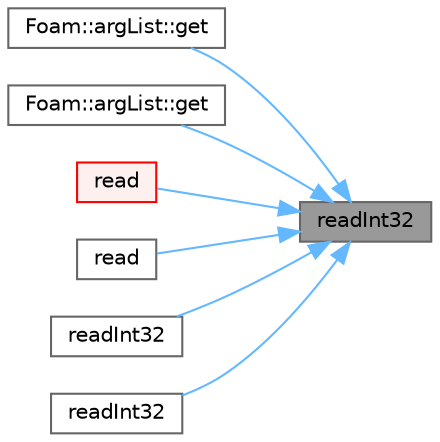 digraph "readInt32"
{
 // LATEX_PDF_SIZE
  bgcolor="transparent";
  edge [fontname=Helvetica,fontsize=10,labelfontname=Helvetica,labelfontsize=10];
  node [fontname=Helvetica,fontsize=10,shape=box,height=0.2,width=0.4];
  rankdir="RL";
  Node1 [id="Node000001",label="readInt32",height=0.2,width=0.4,color="gray40", fillcolor="grey60", style="filled", fontcolor="black",tooltip=" "];
  Node1 -> Node2 [id="edge1_Node000001_Node000002",dir="back",color="steelblue1",style="solid",tooltip=" "];
  Node2 [id="Node000002",label="Foam::argList::get",height=0.2,width=0.4,color="grey40", fillcolor="white", style="filled",URL="$classFoam_1_1argList.html#ac5228e9c256d7607713debd1ae8e568d",tooltip=" "];
  Node1 -> Node3 [id="edge2_Node000001_Node000003",dir="back",color="steelblue1",style="solid",tooltip=" "];
  Node3 [id="Node000003",label="Foam::argList::get",height=0.2,width=0.4,color="grey40", fillcolor="white", style="filled",URL="$classFoam_1_1argList.html#a4ea0df73a551754e3d194fe146f8d4d2",tooltip=" "];
  Node1 -> Node4 [id="edge3_Node000001_Node000004",dir="back",color="steelblue1",style="solid",tooltip=" "];
  Node4 [id="Node000004",label="read",height=0.2,width=0.4,color="red", fillcolor="#FFF0F0", style="filled",URL="$namespaceFoam.html#a1fd1b86b5fb56f395590d38fff785534",tooltip=" "];
  Node1 -> Node83 [id="edge4_Node000001_Node000083",dir="back",color="steelblue1",style="solid",tooltip=" "];
  Node83 [id="Node000083",label="read",height=0.2,width=0.4,color="grey40", fillcolor="white", style="filled",URL="$namespaceFoam.html#a059dc3b952044bc9350430cef044aefe",tooltip=" "];
  Node1 -> Node84 [id="edge5_Node000001_Node000084",dir="back",color="steelblue1",style="solid",tooltip=" "];
  Node84 [id="Node000084",label="readInt32",height=0.2,width=0.4,color="grey40", fillcolor="white", style="filled",URL="$namespaceFoam.html#a7d4468cb65e7ce8e2768258a0b3c58ff",tooltip=" "];
  Node1 -> Node85 [id="edge6_Node000001_Node000085",dir="back",color="steelblue1",style="solid",tooltip=" "];
  Node85 [id="Node000085",label="readInt32",height=0.2,width=0.4,color="grey40", fillcolor="white", style="filled",URL="$namespaceFoam.html#a172e5b2123713123cae281f5efdd3ab1",tooltip=" "];
}

